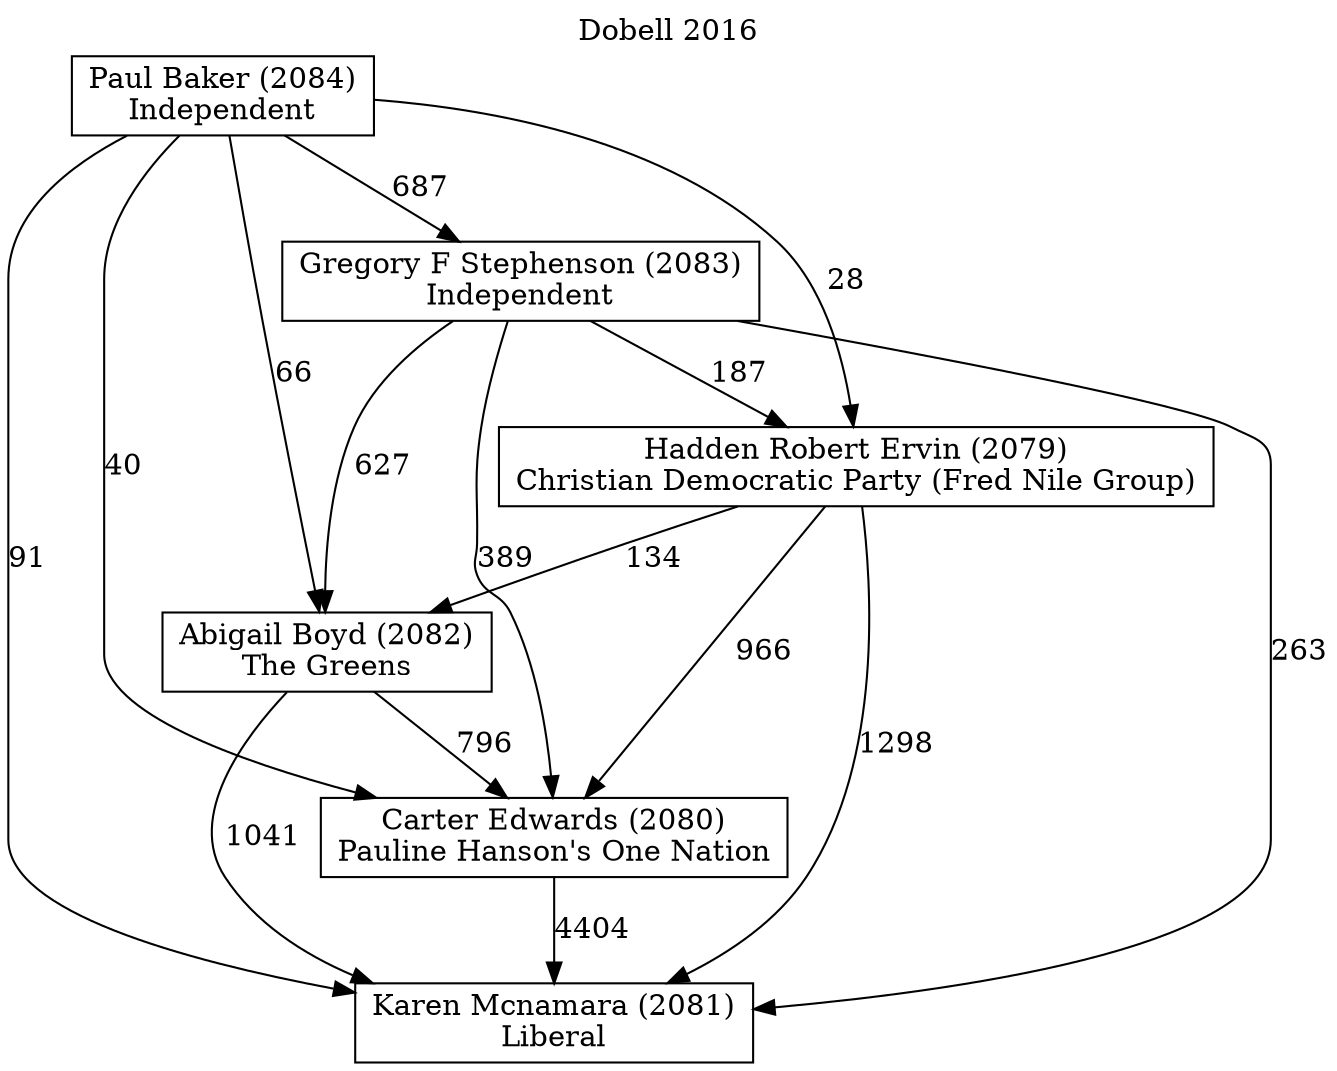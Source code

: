 // House preference flow
digraph "Karen Mcnamara (2081)_Dobell_2016" {
	graph [label="Dobell 2016" labelloc=t mclimit=2]
	node [shape=box]
	"Karen Mcnamara (2081)" [label="Karen Mcnamara (2081)
Liberal"]
	"Carter Edwards (2080)" [label="Carter Edwards (2080)
Pauline Hanson's One Nation"]
	"Abigail Boyd (2082)" [label="Abigail Boyd (2082)
The Greens"]
	"Hadden Robert Ervin (2079)" [label="Hadden Robert Ervin (2079)
Christian Democratic Party (Fred Nile Group)"]
	"Gregory F Stephenson (2083)" [label="Gregory F Stephenson (2083)
Independent"]
	"Paul Baker (2084)" [label="Paul Baker (2084)
Independent"]
	"Carter Edwards (2080)" -> "Karen Mcnamara (2081)" [label=4404]
	"Abigail Boyd (2082)" -> "Carter Edwards (2080)" [label=796]
	"Hadden Robert Ervin (2079)" -> "Abigail Boyd (2082)" [label=134]
	"Gregory F Stephenson (2083)" -> "Hadden Robert Ervin (2079)" [label=187]
	"Paul Baker (2084)" -> "Gregory F Stephenson (2083)" [label=687]
	"Abigail Boyd (2082)" -> "Karen Mcnamara (2081)" [label=1041]
	"Hadden Robert Ervin (2079)" -> "Karen Mcnamara (2081)" [label=1298]
	"Gregory F Stephenson (2083)" -> "Karen Mcnamara (2081)" [label=263]
	"Paul Baker (2084)" -> "Karen Mcnamara (2081)" [label=91]
	"Paul Baker (2084)" -> "Hadden Robert Ervin (2079)" [label=28]
	"Gregory F Stephenson (2083)" -> "Abigail Boyd (2082)" [label=627]
	"Paul Baker (2084)" -> "Abigail Boyd (2082)" [label=66]
	"Hadden Robert Ervin (2079)" -> "Carter Edwards (2080)" [label=966]
	"Gregory F Stephenson (2083)" -> "Carter Edwards (2080)" [label=389]
	"Paul Baker (2084)" -> "Carter Edwards (2080)" [label=40]
}
